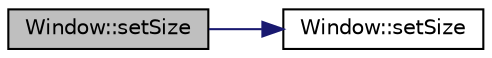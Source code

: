 digraph "Window::setSize"
{
  edge [fontname="Helvetica",fontsize="10",labelfontname="Helvetica",labelfontsize="10"];
  node [fontname="Helvetica",fontsize="10",shape=record];
  rankdir="LR";
  Node1 [label="Window::setSize",height=0.2,width=0.4,color="black", fillcolor="grey75", style="filled", fontcolor="black"];
  Node1 -> Node2 [color="midnightblue",fontsize="10",style="solid",fontname="Helvetica"];
  Node2 [label="Window::setSize",height=0.2,width=0.4,color="black", fillcolor="white", style="filled",URL="$class_window.html#a4895a068e4484a5e11f6b171a8f9f65a"];
}
